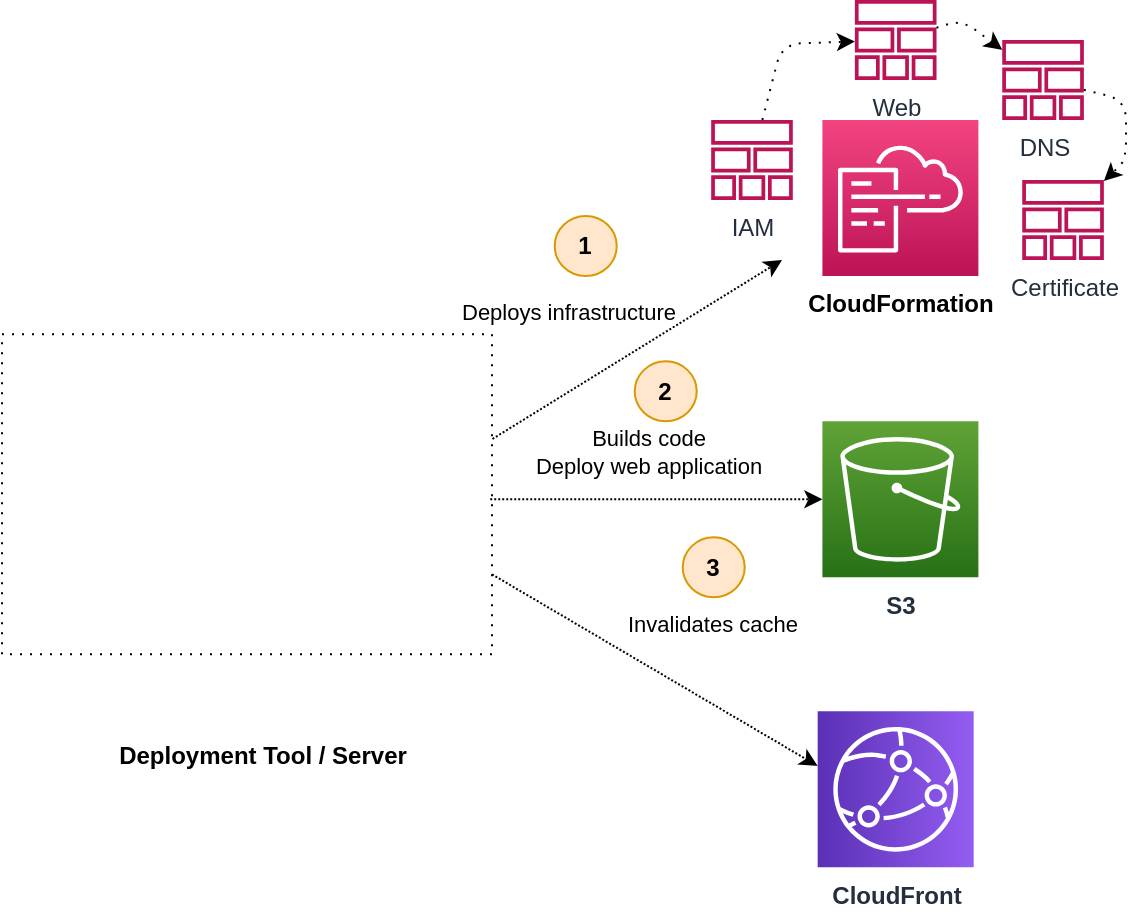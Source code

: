 <mxfile version="12.9.14"><diagram id="C5RBs43oDa-KdzZeNtuy" name="Page-1"><mxGraphModel dx="775" dy="819" grid="1" gridSize="10" guides="1" tooltips="1" connect="1" arrows="1" fold="1" page="1" pageScale="1" pageWidth="827" pageHeight="1169" math="0" shadow="0"><root><mxCell id="WIyWlLk6GJQsqaUBKTNV-0"/><mxCell id="WIyWlLk6GJQsqaUBKTNV-1" parent="WIyWlLk6GJQsqaUBKTNV-0"/><mxCell id="HoazsBD6wo3VMG3_bQ0k-25" value="" style="rounded=0;whiteSpace=wrap;html=1;fillColor=none;dashed=1;dashPattern=1 4;" parent="WIyWlLk6GJQsqaUBKTNV-1" vertex="1"><mxGeometry x="280" y="417.17" width="245" height="160" as="geometry"/></mxCell><mxCell id="HoazsBD6wo3VMG3_bQ0k-26" value="Deploys infrastructure" style="rounded=0;orthogonalLoop=1;jettySize=auto;html=1;dashed=1;dashPattern=1 1;exitX=1.001;exitY=0.327;exitDx=0;exitDy=0;exitPerimeter=0;" parent="WIyWlLk6GJQsqaUBKTNV-1" source="HoazsBD6wo3VMG3_bQ0k-25" edge="1"><mxGeometry x="-0.235" y="35" relative="1" as="geometry"><mxPoint x="530.0" y="463.025" as="sourcePoint"/><mxPoint x="670" y="380" as="targetPoint"/><mxPoint x="1" as="offset"/></mxGeometry></mxCell><mxCell id="HoazsBD6wo3VMG3_bQ0k-27" value="Builds code&lt;br&gt;Deploy web application" style="rounded=0;orthogonalLoop=1;jettySize=auto;html=1;dashed=1;dashPattern=1 1;exitX=1;exitY=1;exitDx=0;exitDy=0;" parent="WIyWlLk6GJQsqaUBKTNV-1" source="HoazsBD6wo3VMG3_bQ0k-36" target="HoazsBD6wo3VMG3_bQ0k-30" edge="1"><mxGeometry x="-0.047" y="24" relative="1" as="geometry"><mxPoint x="530.0" y="499.66" as="sourcePoint"/><mxPoint x="802.998" y="245.66" as="targetPoint"/><mxPoint as="offset"/></mxGeometry></mxCell><mxCell id="HoazsBD6wo3VMG3_bQ0k-28" value="Invalidates cache" style="rounded=0;orthogonalLoop=1;jettySize=auto;html=1;dashed=1;dashPattern=1 1;exitX=1;exitY=0.75;exitDx=0;exitDy=0;" parent="WIyWlLk6GJQsqaUBKTNV-1" source="HoazsBD6wo3VMG3_bQ0k-25" edge="1"><mxGeometry x="0.139" y="34" relative="1" as="geometry"><mxPoint x="530.0" y="545.237" as="sourcePoint"/><mxPoint x="687.84" y="632.98" as="targetPoint"/><mxPoint as="offset"/></mxGeometry></mxCell><mxCell id="HoazsBD6wo3VMG3_bQ0k-29" value="CloudFront" style="outlineConnect=0;fontColor=#232F3E;gradientColor=#945DF2;gradientDirection=north;fillColor=#5A30B5;strokeColor=#ffffff;dashed=0;verticalLabelPosition=bottom;verticalAlign=top;align=center;html=1;fontSize=12;fontStyle=1;aspect=fixed;shape=mxgraph.aws4.resourceIcon;resIcon=mxgraph.aws4.cloudfront;labelPosition=center;direction=south;" parent="WIyWlLk6GJQsqaUBKTNV-1" vertex="1"><mxGeometry x="687.84" y="605.66" width="78" height="78" as="geometry"/></mxCell><mxCell id="HoazsBD6wo3VMG3_bQ0k-30" value="S3" style="outlineConnect=0;fontColor=#232F3E;gradientColor=#60A337;gradientDirection=north;fillColor=#277116;strokeColor=#ffffff;dashed=0;verticalLabelPosition=bottom;verticalAlign=top;align=center;html=1;fontSize=12;fontStyle=1;aspect=fixed;shape=mxgraph.aws4.resourceIcon;resIcon=mxgraph.aws4.s3;rounded=1;shadow=0;glass=0;comic=0;" parent="WIyWlLk6GJQsqaUBKTNV-1" vertex="1"><mxGeometry x="690.2" y="460.66" width="78" height="78" as="geometry"/></mxCell><mxCell id="HoazsBD6wo3VMG3_bQ0k-31" value="1" style="ellipse;whiteSpace=wrap;html=1;fillColor=#ffe6cc;strokeColor=#d79b00;fontStyle=1" parent="WIyWlLk6GJQsqaUBKTNV-1" vertex="1"><mxGeometry x="556.36" y="358" width="31" height="30" as="geometry"/></mxCell><mxCell id="HoazsBD6wo3VMG3_bQ0k-32" value="2" style="ellipse;whiteSpace=wrap;html=1;fillColor=#ffe6cc;strokeColor=#d79b00;fontStyle=1" parent="WIyWlLk6GJQsqaUBKTNV-1" vertex="1"><mxGeometry x="596.36" y="430.66" width="31" height="30" as="geometry"/></mxCell><mxCell id="HoazsBD6wo3VMG3_bQ0k-33" value="3" style="ellipse;whiteSpace=wrap;html=1;fillColor=#ffe6cc;strokeColor=#d79b00;fontStyle=1" parent="WIyWlLk6GJQsqaUBKTNV-1" vertex="1"><mxGeometry x="620.36" y="518.66" width="31" height="30" as="geometry"/></mxCell><mxCell id="HoazsBD6wo3VMG3_bQ0k-34" value="&lt;span style=&quot;color: rgb(0 , 0 , 0) ; font-weight: 700&quot;&gt;CloudFormation&lt;/span&gt;" style="outlineConnect=0;fontColor=#232F3E;gradientColor=#F34482;gradientDirection=north;fillColor=#BC1356;strokeColor=#ffffff;dashed=0;verticalLabelPosition=bottom;verticalAlign=top;align=center;html=1;fontSize=12;fontStyle=0;aspect=fixed;shape=mxgraph.aws4.resourceIcon;resIcon=mxgraph.aws4.cloudformation;" parent="WIyWlLk6GJQsqaUBKTNV-1" vertex="1"><mxGeometry x="690.2" y="310" width="78" height="78" as="geometry"/></mxCell><mxCell id="HoazsBD6wo3VMG3_bQ0k-35" value="Deployment Tool / Server" style="shape=image;html=1;verticalAlign=top;verticalLabelPosition=bottom;labelBackgroundColor=#ffffff;imageAspect=0;aspect=fixed;image=https://cdn2.iconfinder.com/data/icons/mixed-rounded-flat-icon/512/rocket-128.png;fontStyle=1" parent="WIyWlLk6GJQsqaUBKTNV-1" vertex="1"><mxGeometry x="367.62" y="529.67" width="84.06" height="84.06" as="geometry"/></mxCell><mxCell id="HoazsBD6wo3VMG3_bQ0k-36" value="" style="shape=image;imageAspect=0;aspect=fixed;verticalLabelPosition=bottom;verticalAlign=top;image=https://d3nmt5vlzunoa1.cloudfront.net/teamcity/files/2015/11/octopusdeploy_logo.png;" parent="WIyWlLk6GJQsqaUBKTNV-1" vertex="1"><mxGeometry x="421.14" y="479.67" width="102.97" height="20" as="geometry"/></mxCell><mxCell id="HoazsBD6wo3VMG3_bQ0k-37" value="" style="shape=image;imageAspect=0;aspect=fixed;verticalLabelPosition=bottom;verticalAlign=top;image=https://quintagroup.com/cms/technology/Images/jenkins.png/@@images/75be2c06-d9f0-426d-876f-1248ba6975be.png;" parent="WIyWlLk6GJQsqaUBKTNV-1" vertex="1"><mxGeometry x="421.14" y="439.67" width="93" height="30" as="geometry"/></mxCell><mxCell id="HoazsBD6wo3VMG3_bQ0k-38" value="" style="shape=image;imageAspect=0;aspect=fixed;verticalLabelPosition=bottom;verticalAlign=top;image=https://upload.wikimedia.org/wikipedia/commons/8/86/Teamcity_Logo.png;" parent="WIyWlLk6GJQsqaUBKTNV-1" vertex="1"><mxGeometry x="298.62" y="459.67" width="40" height="40" as="geometry"/></mxCell><mxCell id="HoazsBD6wo3VMG3_bQ0k-39" value="" style="shape=image;imageAspect=0;aspect=fixed;verticalLabelPosition=bottom;verticalAlign=top;image=https://i.morioh.com/2019/12/19/b2d58b5bee3c.jpg;" parent="WIyWlLk6GJQsqaUBKTNV-1" vertex="1"><mxGeometry x="283.19" y="509.67" width="74.43" height="57.5" as="geometry"/></mxCell><mxCell id="HoazsBD6wo3VMG3_bQ0k-40" value="" style="shape=image;imageAspect=0;aspect=fixed;verticalLabelPosition=bottom;verticalAlign=top;image=https://assets-global.website-files.com/5e212e74d0e9d1bc01ad50a3/5e36cd2e7aa7cf5d42a6deef_azuredevops-2x.png;" parent="WIyWlLk6GJQsqaUBKTNV-1" vertex="1"><mxGeometry x="292.89" y="429.67" width="109.47" height="20" as="geometry"/></mxCell><mxCell id="HoazsBD6wo3VMG3_bQ0k-41" value="" style="shape=image;imageAspect=0;aspect=fixed;verticalLabelPosition=bottom;verticalAlign=top;image=https://about.gitlab.com/images/ci/gitlab-ci-cd-logo_2x.png;" parent="WIyWlLk6GJQsqaUBKTNV-1" vertex="1"><mxGeometry x="347.62" y="457.17" width="40.27" height="45" as="geometry"/></mxCell><mxCell id="HoazsBD6wo3VMG3_bQ0k-42" value="" style="shape=image;html=1;verticalAlign=top;verticalLabelPosition=bottom;labelBackgroundColor=#ffffff;imageAspect=0;aspect=fixed;image=https://cdn4.iconfinder.com/data/icons/pictype-free-vector-icons/16/more-128.png" parent="WIyWlLk6GJQsqaUBKTNV-1" vertex="1"><mxGeometry x="467.62" y="523.42" width="30" height="30" as="geometry"/></mxCell><mxCell id="HoazsBD6wo3VMG3_bQ0k-43" value="IAM" style="outlineConnect=0;fontColor=#232F3E;gradientColor=none;fillColor=#BC1356;strokeColor=none;dashed=0;verticalLabelPosition=bottom;verticalAlign=top;align=center;html=1;fontSize=12;fontStyle=0;aspect=fixed;pointerEvents=1;shape=mxgraph.aws4.stack;" parent="WIyWlLk6GJQsqaUBKTNV-1" vertex="1"><mxGeometry x="634.47" y="310" width="41.05" height="40" as="geometry"/></mxCell><mxCell id="HoazsBD6wo3VMG3_bQ0k-44" value="Web" style="outlineConnect=0;fontColor=#232F3E;gradientColor=none;fillColor=#BC1356;strokeColor=none;dashed=0;verticalLabelPosition=bottom;verticalAlign=top;align=center;html=1;fontSize=12;fontStyle=0;aspect=fixed;pointerEvents=1;shape=mxgraph.aws4.stack;" parent="WIyWlLk6GJQsqaUBKTNV-1" vertex="1"><mxGeometry x="706.32" y="250" width="41.05" height="40" as="geometry"/></mxCell><mxCell id="HoazsBD6wo3VMG3_bQ0k-45" value="DNS" style="outlineConnect=0;fontColor=#232F3E;gradientColor=none;fillColor=#BC1356;strokeColor=none;dashed=0;verticalLabelPosition=bottom;verticalAlign=top;align=center;html=1;fontSize=12;fontStyle=0;aspect=fixed;pointerEvents=1;shape=mxgraph.aws4.stack;" parent="WIyWlLk6GJQsqaUBKTNV-1" vertex="1"><mxGeometry x="780" y="270" width="41.05" height="40" as="geometry"/></mxCell><mxCell id="HoazsBD6wo3VMG3_bQ0k-46" value="Certificate" style="outlineConnect=0;fontColor=#232F3E;gradientColor=none;fillColor=#BC1356;strokeColor=none;dashed=0;verticalLabelPosition=bottom;verticalAlign=top;align=center;html=1;fontSize=12;fontStyle=0;aspect=fixed;pointerEvents=1;shape=mxgraph.aws4.stack;" parent="WIyWlLk6GJQsqaUBKTNV-1" vertex="1"><mxGeometry x="790" y="340" width="41.05" height="40" as="geometry"/></mxCell><mxCell id="HoazsBD6wo3VMG3_bQ0k-47" value="" style="endArrow=classic;html=1;dashed=1;dashPattern=1 4;strokeColor=#000000;" parent="WIyWlLk6GJQsqaUBKTNV-1" source="HoazsBD6wo3VMG3_bQ0k-43" target="HoazsBD6wo3VMG3_bQ0k-44" edge="1"><mxGeometry width="50" height="50" relative="1" as="geometry"><mxPoint x="510" y="300" as="sourcePoint"/><mxPoint x="560" y="250" as="targetPoint"/><Array as="points"><mxPoint x="670" y="272"/></Array></mxGeometry></mxCell><mxCell id="HoazsBD6wo3VMG3_bQ0k-48" value="" style="endArrow=classic;html=1;dashed=1;dashPattern=1 4;strokeColor=#000000;" parent="WIyWlLk6GJQsqaUBKTNV-1" source="HoazsBD6wo3VMG3_bQ0k-44" target="HoazsBD6wo3VMG3_bQ0k-45" edge="1"><mxGeometry width="50" height="50" relative="1" as="geometry"><mxPoint x="666.209" y="300.0" as="sourcePoint"/><mxPoint x="710.128" y="274.845" as="targetPoint"/><Array as="points"><mxPoint x="760" y="260"/></Array></mxGeometry></mxCell><mxCell id="HoazsBD6wo3VMG3_bQ0k-49" value="" style="endArrow=classic;html=1;dashed=1;dashPattern=1 4;strokeColor=#000000;" parent="WIyWlLk6GJQsqaUBKTNV-1" source="HoazsBD6wo3VMG3_bQ0k-45" target="HoazsBD6wo3VMG3_bQ0k-46" edge="1"><mxGeometry width="50" height="50" relative="1" as="geometry"><mxPoint x="750.922" y="270" as="sourcePoint"/><mxPoint x="789.078" y="284.498" as="targetPoint"/><Array as="points"><mxPoint x="842" y="300"/><mxPoint x="842" y="330"/></Array></mxGeometry></mxCell></root></mxGraphModel></diagram></mxfile>